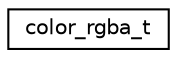digraph "Graphical Class Hierarchy"
{
 // LATEX_PDF_SIZE
  edge [fontname="Helvetica",fontsize="10",labelfontname="Helvetica",labelfontsize="10"];
  node [fontname="Helvetica",fontsize="10",shape=record];
  rankdir="LR";
  Node0 [label="color_rgba_t",height=0.2,width=0.4,color="black", fillcolor="white", style="filled",URL="$structcolor__rgba__t.html",tooltip="RGBA color value."];
}

